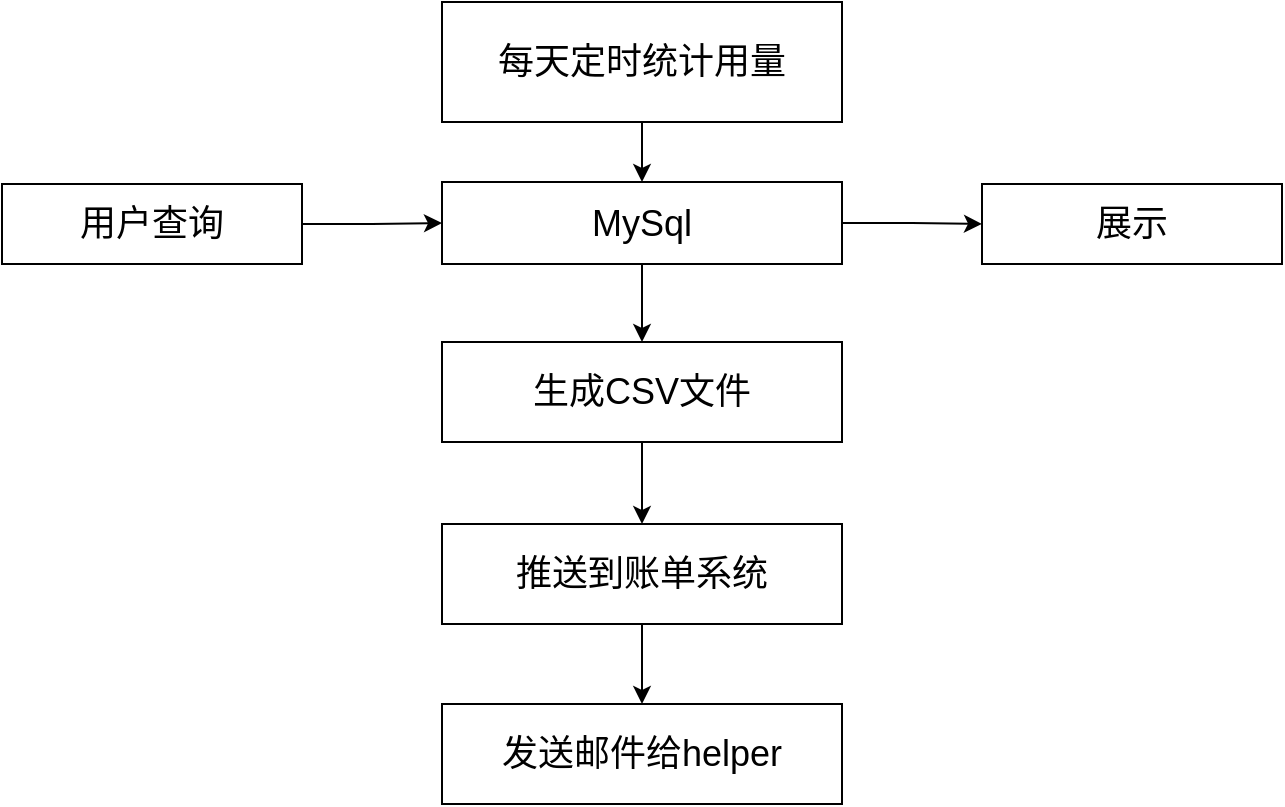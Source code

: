 <mxfile version="12.4.1" type="github" pages="1"><diagram id="S0o9Jt4W8FjoA-ZggAHv" name="第 1 页"><mxGraphModel dx="934" dy="522" grid="1" gridSize="10" guides="1" tooltips="1" connect="1" arrows="1" fold="1" page="1" pageScale="1" pageWidth="827" pageHeight="1169" math="0" shadow="0"><root><mxCell id="0"/><mxCell id="1" parent="0"/><mxCell id="xaKkoTsZATIpq77D9bHT-13" style="edgeStyle=orthogonalEdgeStyle;rounded=0;orthogonalLoop=1;jettySize=auto;html=1;entryX=0.5;entryY=0;entryDx=0;entryDy=0;" edge="1" parent="1" source="xaKkoTsZATIpq77D9bHT-1" target="xaKkoTsZATIpq77D9bHT-10"><mxGeometry relative="1" as="geometry"/></mxCell><mxCell id="xaKkoTsZATIpq77D9bHT-1" value="&lt;font style=&quot;font-size: 18px&quot;&gt;每天定时统计用量&lt;/font&gt;" style="rounded=0;whiteSpace=wrap;html=1;" vertex="1" parent="1"><mxGeometry x="320" y="109" width="200" height="60" as="geometry"/></mxCell><mxCell id="xaKkoTsZATIpq77D9bHT-3" value="&lt;font style=&quot;font-size: 18px&quot;&gt;生成CSV文件&lt;/font&gt;" style="rounded=0;whiteSpace=wrap;html=1;" vertex="1" parent="1"><mxGeometry x="320" y="279" width="200" height="50" as="geometry"/></mxCell><mxCell id="xaKkoTsZATIpq77D9bHT-4" value="&lt;font style=&quot;font-size: 18px&quot;&gt;推送到账单系统&lt;/font&gt;" style="rounded=0;whiteSpace=wrap;html=1;" vertex="1" parent="1"><mxGeometry x="320" y="370" width="200" height="50" as="geometry"/></mxCell><mxCell id="xaKkoTsZATIpq77D9bHT-6" value="" style="endArrow=classic;html=1;exitX=0.5;exitY=1;exitDx=0;exitDy=0;entryX=0.5;entryY=0;entryDx=0;entryDy=0;" edge="1" parent="1" source="xaKkoTsZATIpq77D9bHT-3" target="xaKkoTsZATIpq77D9bHT-4"><mxGeometry width="50" height="50" relative="1" as="geometry"><mxPoint x="100" y="510" as="sourcePoint"/><mxPoint x="150" y="460" as="targetPoint"/></mxGeometry></mxCell><mxCell id="xaKkoTsZATIpq77D9bHT-7" value="&lt;font style=&quot;font-size: 18px&quot;&gt;发送邮件给helper&lt;/font&gt;" style="rounded=0;whiteSpace=wrap;html=1;" vertex="1" parent="1"><mxGeometry x="320" y="460" width="200" height="50" as="geometry"/></mxCell><mxCell id="xaKkoTsZATIpq77D9bHT-9" value="" style="endArrow=classic;html=1;exitX=0.5;exitY=1;exitDx=0;exitDy=0;entryX=0.5;entryY=0;entryDx=0;entryDy=0;" edge="1" parent="1" source="xaKkoTsZATIpq77D9bHT-4" target="xaKkoTsZATIpq77D9bHT-7"><mxGeometry width="50" height="50" relative="1" as="geometry"><mxPoint x="220" y="640" as="sourcePoint"/><mxPoint x="270" y="590" as="targetPoint"/></mxGeometry></mxCell><mxCell id="xaKkoTsZATIpq77D9bHT-12" style="edgeStyle=orthogonalEdgeStyle;rounded=0;orthogonalLoop=1;jettySize=auto;html=1;exitX=0.5;exitY=1;exitDx=0;exitDy=0;entryX=0.5;entryY=0;entryDx=0;entryDy=0;" edge="1" parent="1" source="xaKkoTsZATIpq77D9bHT-10" target="xaKkoTsZATIpq77D9bHT-3"><mxGeometry relative="1" as="geometry"/></mxCell><mxCell id="xaKkoTsZATIpq77D9bHT-17" style="edgeStyle=orthogonalEdgeStyle;rounded=0;orthogonalLoop=1;jettySize=auto;html=1;entryX=0;entryY=0.5;entryDx=0;entryDy=0;" edge="1" parent="1" source="xaKkoTsZATIpq77D9bHT-10" target="xaKkoTsZATIpq77D9bHT-15"><mxGeometry relative="1" as="geometry"/></mxCell><mxCell id="xaKkoTsZATIpq77D9bHT-10" value="&lt;span style=&quot;font-size: 18px&quot;&gt;MySql&lt;/span&gt;" style="rounded=0;whiteSpace=wrap;html=1;" vertex="1" parent="1"><mxGeometry x="320" y="199" width="200" height="41" as="geometry"/></mxCell><mxCell id="xaKkoTsZATIpq77D9bHT-16" style="edgeStyle=orthogonalEdgeStyle;rounded=0;orthogonalLoop=1;jettySize=auto;html=1;entryX=0;entryY=0.5;entryDx=0;entryDy=0;" edge="1" parent="1" source="xaKkoTsZATIpq77D9bHT-14" target="xaKkoTsZATIpq77D9bHT-10"><mxGeometry relative="1" as="geometry"/></mxCell><mxCell id="xaKkoTsZATIpq77D9bHT-14" value="&lt;font style=&quot;font-size: 18px&quot;&gt;用户查询&lt;/font&gt;" style="rounded=0;whiteSpace=wrap;html=1;" vertex="1" parent="1"><mxGeometry x="100" y="200" width="150" height="40" as="geometry"/></mxCell><mxCell id="xaKkoTsZATIpq77D9bHT-15" value="&lt;font style=&quot;font-size: 18px&quot;&gt;展示&lt;/font&gt;" style="rounded=0;whiteSpace=wrap;html=1;" vertex="1" parent="1"><mxGeometry x="590" y="200" width="150" height="40" as="geometry"/></mxCell></root></mxGraphModel></diagram></mxfile>